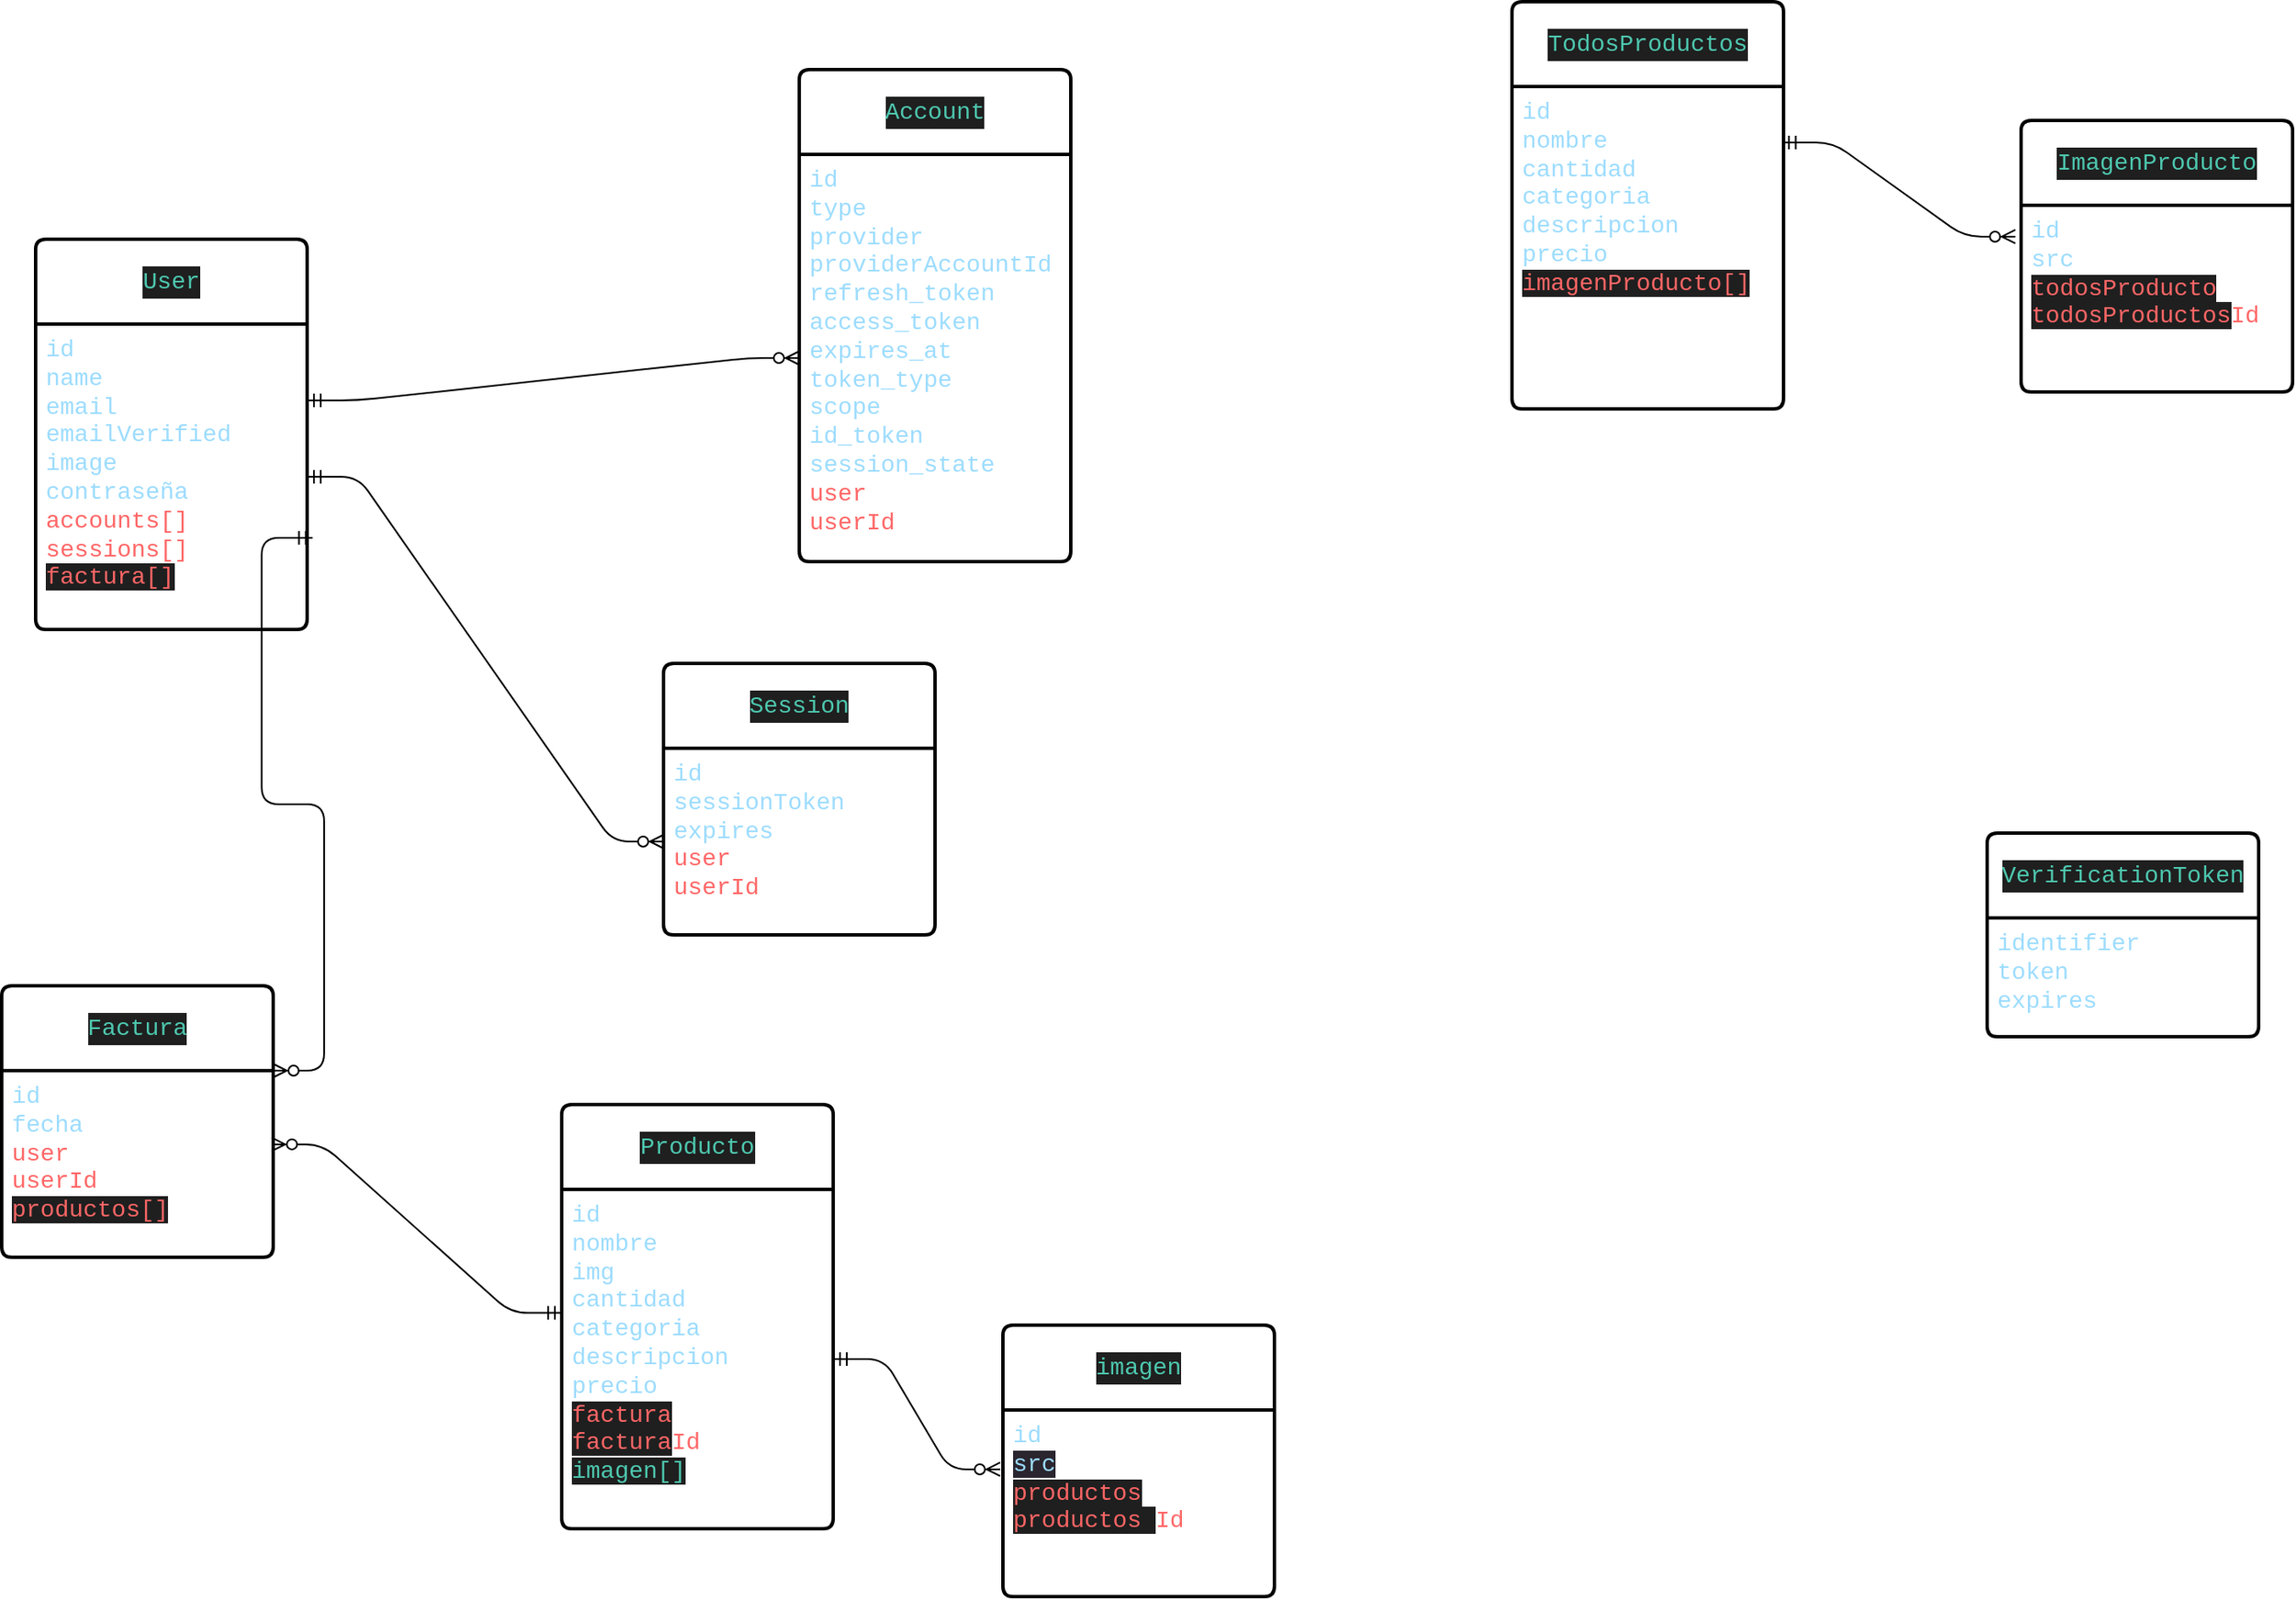 <mxfile>
    <diagram name="Página-1" id="nyMocHgT1A7kSBRZ25Sn">
        <mxGraphModel dx="1206" dy="884" grid="1" gridSize="10" guides="1" tooltips="1" connect="1" arrows="1" fold="1" page="1" pageScale="1" pageWidth="827" pageHeight="1169" math="0" shadow="0">
            <root>
                <mxCell id="0"/>
                <mxCell id="1" parent="0"/>
                <mxCell id="GJvxXcti6jHUCAeI5Er2-3" value="&lt;div style=&quot;color: rgb(204, 204, 204); background-color: rgb(31, 31, 31); font-family: Consolas, &amp;quot;Courier New&amp;quot;, monospace; line-height: 19px;&quot;&gt;&lt;div style=&quot;line-height: 19px;&quot;&gt;&lt;span style=&quot;color: #4ec9b0;&quot;&gt;Account&lt;/span&gt;&lt;/div&gt;&lt;/div&gt;" style="swimlane;childLayout=stackLayout;horizontal=1;startSize=50;horizontalStack=0;rounded=1;fontSize=14;fontStyle=0;strokeWidth=2;resizeParent=0;resizeLast=1;shadow=0;dashed=0;align=center;arcSize=4;whiteSpace=wrap;html=1;" parent="1" vertex="1">
                    <mxGeometry x="520" y="70" width="160" height="290" as="geometry"/>
                </mxCell>
                <mxCell id="GJvxXcti6jHUCAeI5Er2-4" value="&lt;div&gt;&lt;div&gt;&lt;font face=&quot;Consolas, Courier New, monospace&quot; color=&quot;#9cdcfe&quot;&gt;&lt;span style=&quot;font-size: 14px;&quot;&gt;id&amp;nbsp; &amp;nbsp; &amp;nbsp; &amp;nbsp; &amp;nbsp; &amp;nbsp; &amp;nbsp; &amp;nbsp;&amp;nbsp;&lt;/span&gt;&lt;/font&gt;&lt;/div&gt;&lt;div&gt;&lt;font face=&quot;Consolas, Courier New, monospace&quot; color=&quot;#9cdcfe&quot;&gt;&lt;span style=&quot;font-size: 14px;&quot;&gt;type&amp;nbsp; &amp;nbsp; &amp;nbsp; &amp;nbsp; &amp;nbsp; &amp;nbsp; &amp;nbsp;&amp;nbsp;&lt;/span&gt;&lt;/font&gt;&lt;/div&gt;&lt;div&gt;&lt;font face=&quot;Consolas, Courier New, monospace&quot; color=&quot;#9cdcfe&quot;&gt;&lt;span style=&quot;font-size: 14px;&quot;&gt;provider&amp;nbsp; &amp;nbsp; &amp;nbsp; &amp;nbsp; &amp;nbsp;&amp;nbsp;&lt;/span&gt;&lt;/font&gt;&lt;/div&gt;&lt;div&gt;&lt;font face=&quot;Consolas, Courier New, monospace&quot; color=&quot;#9cdcfe&quot;&gt;&lt;span style=&quot;font-size: 14px;&quot;&gt;providerAccountId&amp;nbsp;&lt;/span&gt;&lt;/font&gt;&lt;/div&gt;&lt;div&gt;&lt;font face=&quot;Consolas, Courier New, monospace&quot; color=&quot;#9cdcfe&quot;&gt;&lt;span style=&quot;font-size: 14px;&quot;&gt;refresh_token&amp;nbsp; &amp;nbsp; &amp;nbsp;&lt;/span&gt;&lt;/font&gt;&lt;/div&gt;&lt;div&gt;&lt;font face=&quot;Consolas, Courier New, monospace&quot; color=&quot;#9cdcfe&quot;&gt;&lt;span style=&quot;font-size: 14px;&quot;&gt;access_token&amp;nbsp; &amp;nbsp; &amp;nbsp;&amp;nbsp;&lt;/span&gt;&lt;/font&gt;&lt;/div&gt;&lt;div&gt;&lt;font face=&quot;Consolas, Courier New, monospace&quot; color=&quot;#9cdcfe&quot;&gt;&lt;span style=&quot;font-size: 14px;&quot;&gt;expires_at&amp;nbsp; &amp;nbsp; &amp;nbsp; &amp;nbsp;&amp;nbsp;&lt;/span&gt;&lt;/font&gt;&lt;/div&gt;&lt;div&gt;&lt;font face=&quot;Consolas, Courier New, monospace&quot; color=&quot;#9cdcfe&quot;&gt;&lt;span style=&quot;font-size: 14px;&quot;&gt;token_type&amp;nbsp; &amp;nbsp; &amp;nbsp; &amp;nbsp;&amp;nbsp;&lt;/span&gt;&lt;/font&gt;&lt;/div&gt;&lt;div&gt;&lt;font face=&quot;Consolas, Courier New, monospace&quot; color=&quot;#9cdcfe&quot;&gt;&lt;span style=&quot;font-size: 14px;&quot;&gt;scope&amp;nbsp; &amp;nbsp; &amp;nbsp; &amp;nbsp; &amp;nbsp; &amp;nbsp; &amp;nbsp;&lt;/span&gt;&lt;/font&gt;&lt;/div&gt;&lt;div&gt;&lt;font face=&quot;Consolas, Courier New, monospace&quot; color=&quot;#9cdcfe&quot;&gt;&lt;span style=&quot;font-size: 14px;&quot;&gt;id_token&amp;nbsp; &amp;nbsp; &amp;nbsp; &amp;nbsp; &amp;nbsp;&amp;nbsp;&lt;/span&gt;&lt;/font&gt;&lt;/div&gt;&lt;div&gt;&lt;font face=&quot;Consolas, Courier New, monospace&quot; color=&quot;#9cdcfe&quot;&gt;&lt;span style=&quot;font-size: 14px;&quot;&gt;session_state&amp;nbsp; &amp;nbsp; &amp;nbsp;&lt;/span&gt;&lt;/font&gt;&lt;/div&gt;&lt;div&gt;&lt;font color=&quot;#ff6666&quot; face=&quot;Consolas, Courier New, monospace&quot;&gt;&lt;span style=&quot;font-size: 14px;&quot;&gt;user&amp;nbsp; &amp;nbsp; &amp;nbsp; &amp;nbsp; &amp;nbsp; &amp;nbsp; &amp;nbsp;&amp;nbsp;&lt;/span&gt;&lt;/font&gt;&lt;/div&gt;&lt;div&gt;&lt;font color=&quot;#ff6666&quot; face=&quot;Consolas, Courier New, monospace&quot;&gt;&lt;span style=&quot;font-size: 14px;&quot;&gt;userId&lt;/span&gt;&lt;/font&gt;&lt;/div&gt;&lt;/div&gt;" style="align=left;strokeColor=none;fillColor=none;spacingLeft=4;fontSize=12;verticalAlign=top;resizable=0;rotatable=0;part=1;html=1;" parent="GJvxXcti6jHUCAeI5Er2-3" vertex="1">
                    <mxGeometry y="50" width="160" height="240" as="geometry"/>
                </mxCell>
                <mxCell id="3" value="&lt;div style=&quot;color: rgb(204, 204, 204); background-color: rgb(31, 31, 31); font-family: Consolas, &amp;quot;Courier New&amp;quot;, monospace; line-height: 19px;&quot;&gt;&lt;div style=&quot;line-height: 19px;&quot;&gt;&lt;span style=&quot;color: #4ec9b0;&quot;&gt;Session&lt;/span&gt;&lt;/div&gt;&lt;/div&gt;" style="swimlane;childLayout=stackLayout;horizontal=1;startSize=50;horizontalStack=0;rounded=1;fontSize=14;fontStyle=0;strokeWidth=2;resizeParent=0;resizeLast=1;shadow=0;dashed=0;align=center;arcSize=4;whiteSpace=wrap;html=1;" parent="1" vertex="1">
                    <mxGeometry x="440" y="420" width="160" height="160" as="geometry"/>
                </mxCell>
                <mxCell id="4" value="&lt;div&gt;&lt;font face=&quot;Consolas, Courier New, monospace&quot; color=&quot;#9cdcfe&quot;&gt;&lt;span style=&quot;font-size: 14px;&quot;&gt;id&amp;nbsp; &amp;nbsp; &amp;nbsp; &amp;nbsp; &amp;nbsp; &amp;nbsp;&lt;/span&gt;&lt;/font&gt;&lt;/div&gt;&lt;div&gt;&lt;font face=&quot;Consolas, Courier New, monospace&quot; color=&quot;#9cdcfe&quot;&gt;&lt;span style=&quot;font-size: 14px;&quot;&gt;sessionToken&amp;nbsp;&lt;/span&gt;&lt;/font&gt;&lt;span style=&quot;font-size: 14px; color: rgb(156, 220, 254); font-family: Consolas, &amp;quot;Courier New&amp;quot;, monospace; background-color: initial;&quot;&gt;&amp;nbsp; &amp;nbsp; &amp;nbsp; &amp;nbsp;&lt;/span&gt;&lt;/div&gt;&lt;div&gt;&lt;font face=&quot;Consolas, Courier New, monospace&quot; color=&quot;#9cdcfe&quot;&gt;&lt;span style=&quot;font-size: 14px;&quot;&gt;expires&amp;nbsp; &amp;nbsp; &amp;nbsp;&amp;nbsp;&lt;/span&gt;&lt;/font&gt;&lt;/div&gt;&lt;div&gt;&lt;font color=&quot;#ff6666&quot; face=&quot;Consolas, Courier New, monospace&quot;&gt;&lt;span style=&quot;font-size: 14px;&quot;&gt;user&lt;/span&gt;&lt;/font&gt;&lt;/div&gt;&lt;div&gt;&lt;span style=&quot;font-family: Consolas, &amp;quot;Courier New&amp;quot;, monospace; font-size: 14px;&quot;&gt;&lt;font color=&quot;#ff6666&quot;&gt;userId&lt;/font&gt;&lt;/span&gt;&lt;font face=&quot;Consolas, Courier New, monospace&quot; color=&quot;#9cdcfe&quot;&gt;&lt;span style=&quot;font-size: 14px;&quot;&gt;&lt;br&gt;&lt;/span&gt;&lt;/font&gt;&lt;/div&gt;" style="align=left;strokeColor=none;fillColor=none;spacingLeft=4;fontSize=12;verticalAlign=top;resizable=0;rotatable=0;part=1;html=1;" parent="3" vertex="1">
                    <mxGeometry y="50" width="160" height="110" as="geometry"/>
                </mxCell>
                <mxCell id="7" value="&lt;div style=&quot;color: rgb(204, 204, 204); background-color: rgb(31, 31, 31); font-family: Consolas, &amp;quot;Courier New&amp;quot;, monospace; line-height: 19px;&quot;&gt;&lt;div style=&quot;line-height: 19px;&quot;&gt;&lt;div style=&quot;line-height: 19px;&quot;&gt;&lt;span style=&quot;color: #4ec9b0;&quot;&gt;User&lt;/span&gt;&lt;/div&gt;&lt;/div&gt;&lt;/div&gt;" style="swimlane;childLayout=stackLayout;horizontal=1;startSize=50;horizontalStack=0;rounded=1;fontSize=14;fontStyle=0;strokeWidth=2;resizeParent=0;resizeLast=1;shadow=0;dashed=0;align=center;arcSize=4;whiteSpace=wrap;html=1;" parent="1" vertex="1">
                    <mxGeometry x="70" y="170" width="160" height="230" as="geometry"/>
                </mxCell>
                <mxCell id="12" style="edgeStyle=none;html=1;" parent="7" source="8" target="7" edge="1">
                    <mxGeometry relative="1" as="geometry"/>
                </mxCell>
                <mxCell id="8" value="&lt;div&gt;&lt;div&gt;&lt;font face=&quot;Consolas, Courier New, monospace&quot; color=&quot;#9cdcfe&quot;&gt;&lt;span style=&quot;font-size: 14px;&quot;&gt;id&amp;nbsp; &amp;nbsp; &amp;nbsp; &amp;nbsp; &amp;nbsp; &amp;nbsp;&amp;nbsp;&lt;/span&gt;&lt;/font&gt;&lt;/div&gt;&lt;div&gt;&lt;font face=&quot;Consolas, Courier New, monospace&quot; color=&quot;#9cdcfe&quot;&gt;&lt;span style=&quot;font-size: 14px;&quot;&gt;name&amp;nbsp; &amp;nbsp; &amp;nbsp; &amp;nbsp; &amp;nbsp;&amp;nbsp;&lt;/span&gt;&lt;/font&gt;&lt;/div&gt;&lt;div&gt;&lt;font face=&quot;Consolas, Courier New, monospace&quot; color=&quot;#9cdcfe&quot;&gt;&lt;span style=&quot;font-size: 14px;&quot;&gt;email&amp;nbsp; &amp;nbsp; &amp;nbsp; &amp;nbsp; &amp;nbsp;&lt;/span&gt;&lt;/font&gt;&lt;/div&gt;&lt;div&gt;&lt;font face=&quot;Consolas, Courier New, monospace&quot; color=&quot;#9cdcfe&quot;&gt;&lt;span style=&quot;font-size: 14px;&quot;&gt;emailVerified&amp;nbsp;&lt;/span&gt;&lt;/font&gt;&lt;/div&gt;&lt;div&gt;&lt;font face=&quot;Consolas, Courier New, monospace&quot; color=&quot;#9cdcfe&quot;&gt;&lt;span style=&quot;font-size: 14px;&quot;&gt;image&lt;/span&gt;&lt;/font&gt;&lt;/div&gt;&lt;div&gt;&lt;font face=&quot;Consolas, Courier New, monospace&quot; color=&quot;#9cdcfe&quot;&gt;&lt;span style=&quot;font-size: 14px;&quot;&gt;contraseña&amp;nbsp; &amp;nbsp; &amp;nbsp; &amp;nbsp; &amp;nbsp;&lt;/span&gt;&lt;/font&gt;&lt;/div&gt;&lt;div&gt;&lt;font color=&quot;#ff6666&quot; face=&quot;Consolas, Courier New, monospace&quot;&gt;&lt;span style=&quot;font-size: 14px;&quot;&gt;accounts[]&amp;nbsp; &amp;nbsp; &amp;nbsp;&amp;nbsp;&lt;/span&gt;&lt;/font&gt;&lt;/div&gt;&lt;div&gt;&lt;font color=&quot;#ff6666&quot; face=&quot;Consolas, Courier New, monospace&quot;&gt;&lt;span style=&quot;font-size: 14px;&quot;&gt;sessions[]&lt;/span&gt;&lt;/font&gt;&lt;/div&gt;&lt;/div&gt;&lt;div&gt;&lt;span style=&quot;font-family: Consolas, &amp;quot;Courier New&amp;quot;, monospace; font-size: 14px; text-align: center; background-color: rgb(31, 31, 31);&quot;&gt;&lt;font color=&quot;#ff6666&quot;&gt;factura[]&lt;/font&gt;&lt;/span&gt;&lt;font color=&quot;#ff6666&quot; face=&quot;Consolas, Courier New, monospace&quot;&gt;&lt;span style=&quot;font-size: 14px;&quot;&gt;&lt;br&gt;&lt;/span&gt;&lt;/font&gt;&lt;/div&gt;" style="align=left;strokeColor=none;fillColor=none;spacingLeft=4;fontSize=12;verticalAlign=top;resizable=0;rotatable=0;part=1;html=1;" parent="7" vertex="1">
                    <mxGeometry y="50" width="160" height="180" as="geometry"/>
                </mxCell>
                <mxCell id="9" value="&lt;div style=&quot;color: rgb(204, 204, 204); background-color: rgb(31, 31, 31); font-family: Consolas, &amp;quot;Courier New&amp;quot;, monospace; line-height: 19px;&quot;&gt;&lt;div style=&quot;line-height: 19px;&quot;&gt;&lt;div style=&quot;line-height: 19px;&quot;&gt;&lt;span style=&quot;color: #4ec9b0;&quot;&gt;VerificationToken&lt;/span&gt;&lt;/div&gt;&lt;/div&gt;&lt;/div&gt;" style="swimlane;childLayout=stackLayout;horizontal=1;startSize=50;horizontalStack=0;rounded=1;fontSize=14;fontStyle=0;strokeWidth=2;resizeParent=0;resizeLast=1;shadow=0;dashed=0;align=center;arcSize=4;whiteSpace=wrap;html=1;" parent="1" vertex="1">
                    <mxGeometry x="1220" y="520" width="160" height="120" as="geometry"/>
                </mxCell>
                <mxCell id="10" value="&lt;div&gt;&lt;div&gt;&lt;font face=&quot;Consolas, Courier New, monospace&quot; color=&quot;#9cdcfe&quot;&gt;&lt;span style=&quot;font-size: 14px;&quot;&gt;identifier&amp;nbsp;&lt;/span&gt;&lt;/font&gt;&lt;/div&gt;&lt;div&gt;&lt;font face=&quot;Consolas, Courier New, monospace&quot; color=&quot;#9cdcfe&quot;&gt;&lt;span style=&quot;font-size: 14px;&quot;&gt;token&amp;nbsp; &amp;nbsp; &amp;nbsp;&amp;nbsp;&lt;/span&gt;&lt;/font&gt;&lt;/div&gt;&lt;div&gt;&lt;font face=&quot;Consolas, Courier New, monospace&quot; color=&quot;#9cdcfe&quot;&gt;&lt;span style=&quot;font-size: 14px;&quot;&gt;expires&lt;/span&gt;&lt;/font&gt;&lt;/div&gt;&lt;/div&gt;" style="align=left;strokeColor=none;fillColor=none;spacingLeft=4;fontSize=12;verticalAlign=top;resizable=0;rotatable=0;part=1;html=1;" parent="9" vertex="1">
                    <mxGeometry y="50" width="160" height="70" as="geometry"/>
                </mxCell>
                <mxCell id="15" value="" style="edgeStyle=entityRelationEdgeStyle;fontSize=12;html=1;endArrow=ERzeroToMany;startArrow=ERmandOne;exitX=1;exitY=0.25;exitDx=0;exitDy=0;" parent="1" source="8" target="GJvxXcti6jHUCAeI5Er2-4" edge="1">
                    <mxGeometry width="100" height="100" relative="1" as="geometry">
                        <mxPoint x="690" y="300" as="sourcePoint"/>
                        <mxPoint x="790" y="200" as="targetPoint"/>
                    </mxGeometry>
                </mxCell>
                <mxCell id="16" value="" style="edgeStyle=entityRelationEdgeStyle;fontSize=12;html=1;endArrow=ERzeroToMany;startArrow=ERmandOne;" parent="1" source="8" target="4" edge="1">
                    <mxGeometry width="100" height="100" relative="1" as="geometry">
                        <mxPoint x="280" y="295" as="sourcePoint"/>
                        <mxPoint x="400" y="610" as="targetPoint"/>
                    </mxGeometry>
                </mxCell>
                <mxCell id="17" value="&lt;div style=&quot;color: rgb(204, 204, 204); background-color: rgb(31, 31, 31); font-family: Consolas, &amp;quot;Courier New&amp;quot;, monospace; line-height: 19px;&quot;&gt;&lt;div style=&quot;line-height: 19px;&quot;&gt;&lt;span style=&quot;color: #4ec9b0;&quot;&gt;Factura&lt;/span&gt;&lt;/div&gt;&lt;/div&gt;" style="swimlane;childLayout=stackLayout;horizontal=1;startSize=50;horizontalStack=0;rounded=1;fontSize=14;fontStyle=0;strokeWidth=2;resizeParent=0;resizeLast=1;shadow=0;dashed=0;align=center;arcSize=4;whiteSpace=wrap;html=1;" parent="1" vertex="1">
                    <mxGeometry x="50" y="610" width="160" height="160" as="geometry"/>
                </mxCell>
                <mxCell id="18" value="&lt;div&gt;&lt;font face=&quot;Consolas, Courier New, monospace&quot; color=&quot;#9cdcfe&quot;&gt;&lt;span style=&quot;font-size: 14px;&quot;&gt;id&lt;/span&gt;&lt;/font&gt;&lt;/div&gt;&lt;div&gt;&lt;font face=&quot;Consolas, Courier New, monospace&quot; color=&quot;#9cdcfe&quot;&gt;&lt;span style=&quot;font-size: 14px;&quot;&gt;fecha&lt;/span&gt;&lt;/font&gt;&lt;/div&gt;&lt;div&gt;&lt;div&gt;&lt;font color=&quot;#ff6666&quot; face=&quot;Consolas, Courier New, monospace&quot;&gt;&lt;span style=&quot;font-size: 14px;&quot;&gt;user&lt;/span&gt;&lt;/font&gt;&lt;/div&gt;&lt;div&gt;&lt;span style=&quot;font-family: Consolas, &amp;quot;Courier New&amp;quot;, monospace; font-size: 14px;&quot;&gt;&lt;font color=&quot;#ff6666&quot;&gt;userId&lt;/font&gt;&lt;/span&gt;&lt;/div&gt;&lt;/div&gt;&lt;div&gt;&lt;span style=&quot;color: rgb(255, 102, 102); font-family: Consolas, &amp;quot;Courier New&amp;quot;, monospace; font-size: 14px; text-align: center; background-color: rgb(31, 31, 31);&quot;&gt;productos[]&lt;/span&gt;&lt;span style=&quot;font-family: Consolas, &amp;quot;Courier New&amp;quot;, monospace; font-size: 14px;&quot;&gt;&lt;font color=&quot;#ff6666&quot;&gt;&lt;br&gt;&lt;/font&gt;&lt;/span&gt;&lt;/div&gt;" style="align=left;strokeColor=none;fillColor=none;spacingLeft=4;fontSize=12;verticalAlign=top;resizable=0;rotatable=0;part=1;html=1;" parent="17" vertex="1">
                    <mxGeometry y="50" width="160" height="110" as="geometry"/>
                </mxCell>
                <mxCell id="19" value="&lt;div style=&quot;color: rgb(204, 204, 204); background-color: rgb(31, 31, 31); font-family: Consolas, &amp;quot;Courier New&amp;quot;, monospace; line-height: 19px;&quot;&gt;&lt;div style=&quot;line-height: 19px;&quot;&gt;&lt;span style=&quot;color: #4ec9b0;&quot;&gt;Producto&lt;/span&gt;&lt;/div&gt;&lt;/div&gt;" style="swimlane;childLayout=stackLayout;horizontal=1;startSize=50;horizontalStack=0;rounded=1;fontSize=14;fontStyle=0;strokeWidth=2;resizeParent=0;resizeLast=1;shadow=0;dashed=0;align=center;arcSize=4;whiteSpace=wrap;html=1;" parent="1" vertex="1">
                    <mxGeometry x="380" y="680" width="160" height="250" as="geometry"/>
                </mxCell>
                <mxCell id="20" value="&lt;div&gt;&lt;div&gt;&lt;font face=&quot;Consolas, Courier New, monospace&quot; color=&quot;#9cdcfe&quot;&gt;&lt;span style=&quot;font-size: 14px;&quot;&gt;id&lt;/span&gt;&lt;/font&gt;&lt;/div&gt;&lt;div&gt;&lt;font face=&quot;Consolas, Courier New, monospace&quot; color=&quot;#9cdcfe&quot;&gt;&lt;span style=&quot;font-size: 14px;&quot;&gt;nombre&lt;/span&gt;&lt;/font&gt;&lt;/div&gt;&lt;div&gt;&lt;font face=&quot;Consolas, Courier New, monospace&quot; color=&quot;#9cdcfe&quot;&gt;&lt;span style=&quot;font-size: 14px;&quot;&gt;img&lt;/span&gt;&lt;/font&gt;&lt;/div&gt;&lt;div&gt;&lt;font face=&quot;Consolas, Courier New, monospace&quot; color=&quot;#9cdcfe&quot;&gt;&lt;span style=&quot;font-size: 14px;&quot;&gt;cantidad&lt;/span&gt;&lt;/font&gt;&lt;/div&gt;&lt;div&gt;&lt;font face=&quot;Consolas, Courier New, monospace&quot; color=&quot;#9cdcfe&quot;&gt;&lt;span style=&quot;font-size: 14px;&quot;&gt;categoria&lt;/span&gt;&lt;/font&gt;&lt;/div&gt;&lt;div&gt;&lt;font face=&quot;Consolas, Courier New, monospace&quot; color=&quot;#9cdcfe&quot;&gt;&lt;span style=&quot;font-size: 14px;&quot;&gt;descripcion&lt;/span&gt;&lt;/font&gt;&lt;/div&gt;&lt;div&gt;&lt;font face=&quot;Consolas, Courier New, monospace&quot; color=&quot;#9cdcfe&quot;&gt;&lt;span style=&quot;font-size: 14px;&quot;&gt;precio&lt;/span&gt;&lt;/font&gt;&lt;/div&gt;&lt;/div&gt;&lt;div&gt;&lt;div&gt;&lt;font color=&quot;#ff6666&quot;&gt;&lt;span style=&quot;font-family: Consolas, &amp;quot;Courier New&amp;quot;, monospace; font-size: 14px; text-align: center; background-color: rgb(31, 31, 31);&quot;&gt;factura&lt;/span&gt;&lt;br&gt;&lt;/font&gt;&lt;/div&gt;&lt;div&gt;&lt;font color=&quot;#ff6666&quot;&gt;&lt;span style=&quot;background-color: rgb(31, 31, 31); font-family: Consolas, &amp;quot;Courier New&amp;quot;, monospace; font-size: 14px; text-align: center;&quot;&gt;factura&lt;/span&gt;&lt;span style=&quot;font-family: Consolas, &amp;quot;Courier New&amp;quot;, monospace; font-size: 14px;&quot;&gt;Id&lt;/span&gt;&lt;/font&gt;&lt;/div&gt;&lt;/div&gt;&lt;div&gt;&lt;span style=&quot;color: rgb(78, 201, 176); font-family: Consolas, &amp;quot;Courier New&amp;quot;, monospace; font-size: 14px; text-align: center; background-color: rgb(31, 31, 31);&quot;&gt;imagen[]&lt;/span&gt;&lt;font color=&quot;#ff6666&quot;&gt;&lt;span style=&quot;font-family: Consolas, &amp;quot;Courier New&amp;quot;, monospace; font-size: 14px;&quot;&gt;&lt;br&gt;&lt;/span&gt;&lt;/font&gt;&lt;/div&gt;" style="align=left;strokeColor=none;fillColor=none;spacingLeft=4;fontSize=12;verticalAlign=top;resizable=0;rotatable=0;part=1;html=1;" parent="19" vertex="1">
                    <mxGeometry y="50" width="160" height="200" as="geometry"/>
                </mxCell>
                <mxCell id="21" value="" style="edgeStyle=entityRelationEdgeStyle;fontSize=12;html=1;endArrow=ERzeroToMany;startArrow=ERmandOne;exitX=1.02;exitY=0.7;exitDx=0;exitDy=0;exitPerimeter=0;entryX=1;entryY=0;entryDx=0;entryDy=0;" parent="1" source="8" target="18" edge="1">
                    <mxGeometry width="100" height="100" relative="1" as="geometry">
                        <mxPoint x="310" y="530" as="sourcePoint"/>
                        <mxPoint x="500" y="585" as="targetPoint"/>
                    </mxGeometry>
                </mxCell>
                <mxCell id="22" value="" style="edgeStyle=entityRelationEdgeStyle;fontSize=12;html=1;endArrow=ERzeroToMany;startArrow=ERmandOne;exitX=0;exitY=0.364;exitDx=0;exitDy=0;entryX=0.994;entryY=0.395;entryDx=0;entryDy=0;entryPerimeter=0;exitPerimeter=0;" parent="1" source="20" target="18" edge="1">
                    <mxGeometry width="100" height="100" relative="1" as="geometry">
                        <mxPoint x="313.2" y="562.0" as="sourcePoint"/>
                        <mxPoint x="400" y="860" as="targetPoint"/>
                    </mxGeometry>
                </mxCell>
                <mxCell id="23" value="&lt;div style=&quot;color: rgb(204, 204, 204); background-color: rgb(31, 31, 31); font-family: Consolas, &amp;quot;Courier New&amp;quot;, monospace; line-height: 19px;&quot;&gt;&lt;div style=&quot;line-height: 19px;&quot;&gt;&lt;span style=&quot;color: #4ec9b0;&quot;&gt;TodosProductos&lt;/span&gt;&lt;/div&gt;&lt;/div&gt;" style="swimlane;childLayout=stackLayout;horizontal=1;startSize=50;horizontalStack=0;rounded=1;fontSize=14;fontStyle=0;strokeWidth=2;resizeParent=0;resizeLast=1;shadow=0;dashed=0;align=center;arcSize=4;whiteSpace=wrap;html=1;" parent="1" vertex="1">
                    <mxGeometry x="940" y="30" width="160" height="240" as="geometry"/>
                </mxCell>
                <mxCell id="24" value="&lt;div&gt;&lt;div&gt;&lt;font face=&quot;Consolas, Courier New, monospace&quot; color=&quot;#9cdcfe&quot;&gt;&lt;span style=&quot;font-size: 14px;&quot;&gt;id&lt;/span&gt;&lt;/font&gt;&lt;/div&gt;&lt;div&gt;&lt;font face=&quot;Consolas, Courier New, monospace&quot; color=&quot;#9cdcfe&quot;&gt;&lt;span style=&quot;font-size: 14px;&quot;&gt;nombre&lt;/span&gt;&lt;/font&gt;&lt;/div&gt;&lt;div&gt;&lt;font face=&quot;Consolas, Courier New, monospace&quot; color=&quot;#9cdcfe&quot;&gt;&lt;span style=&quot;font-size: 14px;&quot;&gt;cantidad&lt;/span&gt;&lt;/font&gt;&lt;/div&gt;&lt;div&gt;&lt;font face=&quot;Consolas, Courier New, monospace&quot; color=&quot;#9cdcfe&quot;&gt;&lt;span style=&quot;font-size: 14px;&quot;&gt;categoria&lt;/span&gt;&lt;/font&gt;&lt;/div&gt;&lt;div&gt;&lt;font face=&quot;Consolas, Courier New, monospace&quot; color=&quot;#9cdcfe&quot;&gt;&lt;span style=&quot;font-size: 14px;&quot;&gt;descripcion&lt;/span&gt;&lt;/font&gt;&lt;/div&gt;&lt;div&gt;&lt;font face=&quot;Consolas, Courier New, monospace&quot; color=&quot;#9cdcfe&quot;&gt;&lt;span style=&quot;font-size: 14px;&quot;&gt;precio&lt;/span&gt;&lt;/font&gt;&lt;/div&gt;&lt;/div&gt;&lt;div&gt;&lt;font color=&quot;#ff6666&quot;&gt;&lt;span style=&quot;font-family: Consolas, &amp;quot;Courier New&amp;quot;, monospace; font-size: 14px; text-align: center; background-color: rgb(31, 31, 31);&quot;&gt;imagenProducto[]&lt;/span&gt;&lt;/font&gt;&lt;/div&gt;" style="align=left;strokeColor=none;fillColor=none;spacingLeft=4;fontSize=12;verticalAlign=top;resizable=0;rotatable=0;part=1;html=1;" parent="23" vertex="1">
                    <mxGeometry y="50" width="160" height="190" as="geometry"/>
                </mxCell>
                <mxCell id="26" value="&lt;div style=&quot;color: rgb(204, 204, 204); background-color: rgb(31, 31, 31); font-family: Consolas, &amp;quot;Courier New&amp;quot;, monospace; line-height: 19px;&quot;&gt;&lt;div style=&quot;line-height: 19px;&quot;&gt;&lt;span style=&quot;color: #4ec9b0;&quot;&gt;ImagenProducto&lt;/span&gt;&lt;/div&gt;&lt;/div&gt;" style="swimlane;childLayout=stackLayout;horizontal=1;startSize=50;horizontalStack=0;rounded=1;fontSize=14;fontStyle=0;strokeWidth=2;resizeParent=0;resizeLast=1;shadow=0;dashed=0;align=center;arcSize=4;whiteSpace=wrap;html=1;" parent="1" vertex="1">
                    <mxGeometry x="1240" y="100" width="160" height="160" as="geometry"/>
                </mxCell>
                <mxCell id="27" value="&lt;div&gt;&lt;font face=&quot;Consolas, Courier New, monospace&quot; color=&quot;#9cdcfe&quot;&gt;&lt;span style=&quot;font-size: 14px;&quot;&gt;id&amp;nbsp; &amp;nbsp; &amp;nbsp; &amp;nbsp; &amp;nbsp; &amp;nbsp;&lt;/span&gt;&lt;/font&gt;&lt;/div&gt;&lt;div&gt;&lt;font face=&quot;Consolas, Courier New, monospace&quot; color=&quot;#9cdcfe&quot;&gt;&lt;span style=&quot;font-size: 14px;&quot;&gt;src&lt;/span&gt;&lt;/font&gt;&lt;/div&gt;&lt;div&gt;&lt;div&gt;&lt;font color=&quot;#ff6666&quot;&gt;&lt;span style=&quot;font-family: Consolas, &amp;quot;Courier New&amp;quot;, monospace; font-size: 14px; text-align: center; background-color: rgb(31, 31, 31);&quot;&gt;todosProducto&lt;/span&gt;&lt;br&gt;&lt;/font&gt;&lt;/div&gt;&lt;div&gt;&lt;font color=&quot;#ff6666&quot;&gt;&lt;span style=&quot;background-color: rgb(31, 31, 31); font-family: Consolas, &amp;quot;Courier New&amp;quot;, monospace; font-size: 14px; text-align: center;&quot;&gt;todosProductos&lt;/span&gt;&lt;span style=&quot;font-family: Consolas, &amp;quot;Courier New&amp;quot;, monospace; font-size: 14px;&quot;&gt;Id&lt;/span&gt;&lt;/font&gt;&lt;/div&gt;&lt;/div&gt;" style="align=left;strokeColor=none;fillColor=none;spacingLeft=4;fontSize=12;verticalAlign=top;resizable=0;rotatable=0;part=1;html=1;" parent="26" vertex="1">
                    <mxGeometry y="50" width="160" height="110" as="geometry"/>
                </mxCell>
                <mxCell id="28" value="" style="edgeStyle=entityRelationEdgeStyle;fontSize=12;html=1;endArrow=ERzeroToMany;startArrow=ERmandOne;exitX=0.995;exitY=0.174;exitDx=0;exitDy=0;entryX=-0.021;entryY=0.168;entryDx=0;entryDy=0;entryPerimeter=0;exitPerimeter=0;" parent="1" source="24" target="27" edge="1">
                    <mxGeometry width="100" height="100" relative="1" as="geometry">
                        <mxPoint x="1340.96" y="66.59" as="sourcePoint"/>
                        <mxPoint x="1130" y="10" as="targetPoint"/>
                    </mxGeometry>
                </mxCell>
                <mxCell id="29" value="&lt;div style=&quot;color: rgb(204, 204, 204); background-color: rgb(31, 31, 31); font-family: Consolas, &amp;quot;Courier New&amp;quot;, monospace; line-height: 19px;&quot;&gt;&lt;div style=&quot;line-height: 19px;&quot;&gt;&lt;span style=&quot;color: #4ec9b0;&quot;&gt;imagen&lt;/span&gt;&lt;/div&gt;&lt;/div&gt;" style="swimlane;childLayout=stackLayout;horizontal=1;startSize=50;horizontalStack=0;rounded=1;fontSize=14;fontStyle=0;strokeWidth=2;resizeParent=0;resizeLast=1;shadow=0;dashed=0;align=center;arcSize=4;whiteSpace=wrap;html=1;" parent="1" vertex="1">
                    <mxGeometry x="640" y="810" width="160" height="160" as="geometry"/>
                </mxCell>
                <mxCell id="30" value="&lt;div&gt;&lt;font face=&quot;Consolas, Courier New, monospace&quot; color=&quot;#9cdcfe&quot;&gt;&lt;span style=&quot;font-size: 14px;&quot;&gt;id&amp;nbsp; &amp;nbsp; &amp;nbsp; &amp;nbsp; &amp;nbsp; &amp;nbsp;&lt;/span&gt;&lt;/font&gt;&lt;/div&gt;&lt;div&gt;&lt;span style=&quot;font-family: Consolas, &amp;quot;Courier New&amp;quot;, monospace; font-size: 14px; text-align: center; background-color: rgb(42, 37, 47);&quot;&gt;&lt;font color=&quot;#9cdcfe&quot;&gt;src&lt;/font&gt;&lt;/span&gt;&lt;/div&gt;&lt;div&gt;&lt;span style=&quot;background-color: rgb(31, 31, 31); font-family: Consolas, &amp;quot;Courier New&amp;quot;, monospace; font-size: 14px; text-align: center; color: rgb(255, 102, 102);&quot;&gt;productos&lt;/span&gt;&lt;br&gt;&lt;/div&gt;&lt;div&gt;&lt;div&gt;&lt;font color=&quot;#ff6666&quot;&gt;&lt;span style=&quot;background-color: rgb(31, 31, 31); font-family: Consolas, &amp;quot;Courier New&amp;quot;, monospace; font-size: 14px; text-align: center;&quot;&gt;productos&amp;nbsp;&lt;/span&gt;&lt;span style=&quot;font-family: Consolas, &amp;quot;Courier New&amp;quot;, monospace; font-size: 14px;&quot;&gt;Id&lt;/span&gt;&lt;/font&gt;&lt;/div&gt;&lt;/div&gt;" style="align=left;strokeColor=none;fillColor=none;spacingLeft=4;fontSize=12;verticalAlign=top;resizable=0;rotatable=0;part=1;html=1;" parent="29" vertex="1">
                    <mxGeometry y="50" width="160" height="110" as="geometry"/>
                </mxCell>
                <mxCell id="31" value="" style="edgeStyle=entityRelationEdgeStyle;fontSize=12;html=1;endArrow=ERzeroToMany;startArrow=ERmandOne;entryX=-0.01;entryY=0.318;entryDx=0;entryDy=0;entryPerimeter=0;" parent="1" source="20" target="30" edge="1">
                    <mxGeometry width="100" height="100" relative="1" as="geometry">
                        <mxPoint x="533.96" y="886.59" as="sourcePoint"/>
                        <mxPoint x="293.0" y="800.0" as="targetPoint"/>
                    </mxGeometry>
                </mxCell>
            </root>
        </mxGraphModel>
    </diagram>
</mxfile>